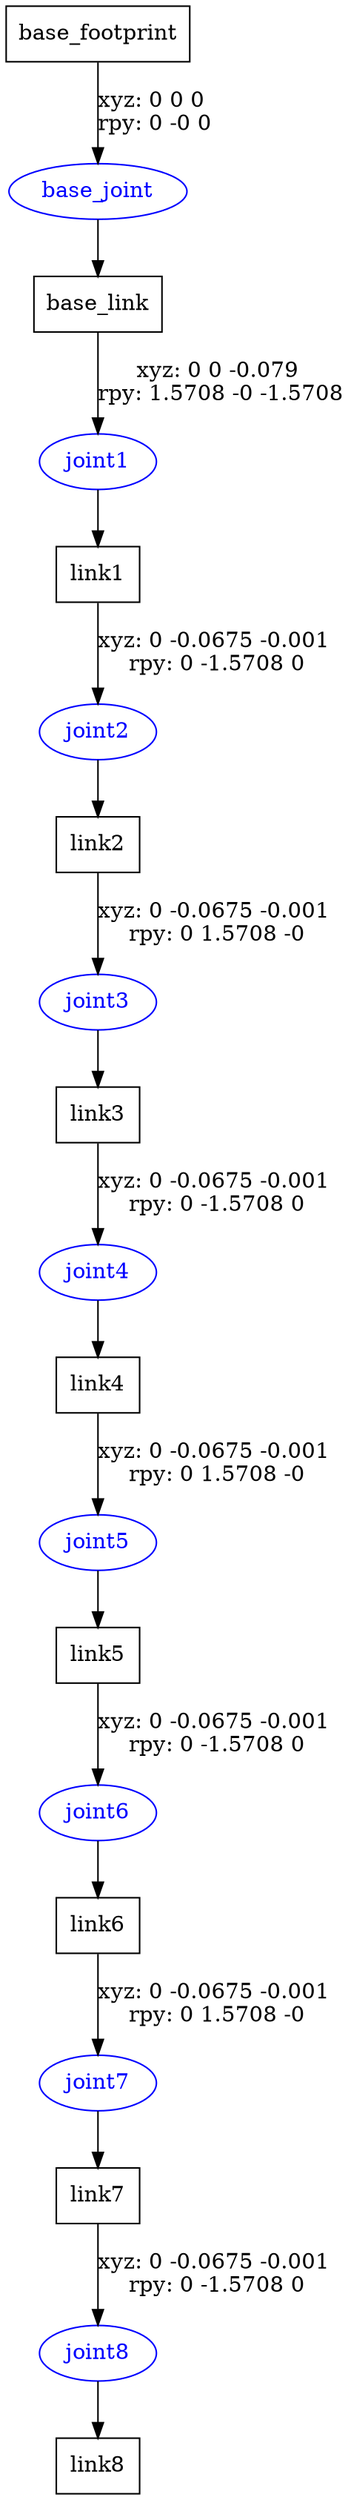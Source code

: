 digraph G {
node [shape=box];
"base_footprint" [label="base_footprint"];
"base_link" [label="base_link"];
"link1" [label="link1"];
"link2" [label="link2"];
"link3" [label="link3"];
"link4" [label="link4"];
"link5" [label="link5"];
"link6" [label="link6"];
"link7" [label="link7"];
"link8" [label="link8"];
node [shape=ellipse, color=blue, fontcolor=blue];
"base_footprint" -> "base_joint" [label="xyz: 0 0 0 \nrpy: 0 -0 0"]
"base_joint" -> "base_link"
"base_link" -> "joint1" [label="xyz: 0 0 -0.079 \nrpy: 1.5708 -0 -1.5708"]
"joint1" -> "link1"
"link1" -> "joint2" [label="xyz: 0 -0.0675 -0.001 \nrpy: 0 -1.5708 0"]
"joint2" -> "link2"
"link2" -> "joint3" [label="xyz: 0 -0.0675 -0.001 \nrpy: 0 1.5708 -0"]
"joint3" -> "link3"
"link3" -> "joint4" [label="xyz: 0 -0.0675 -0.001 \nrpy: 0 -1.5708 0"]
"joint4" -> "link4"
"link4" -> "joint5" [label="xyz: 0 -0.0675 -0.001 \nrpy: 0 1.5708 -0"]
"joint5" -> "link5"
"link5" -> "joint6" [label="xyz: 0 -0.0675 -0.001 \nrpy: 0 -1.5708 0"]
"joint6" -> "link6"
"link6" -> "joint7" [label="xyz: 0 -0.0675 -0.001 \nrpy: 0 1.5708 -0"]
"joint7" -> "link7"
"link7" -> "joint8" [label="xyz: 0 -0.0675 -0.001 \nrpy: 0 -1.5708 0"]
"joint8" -> "link8"
}
